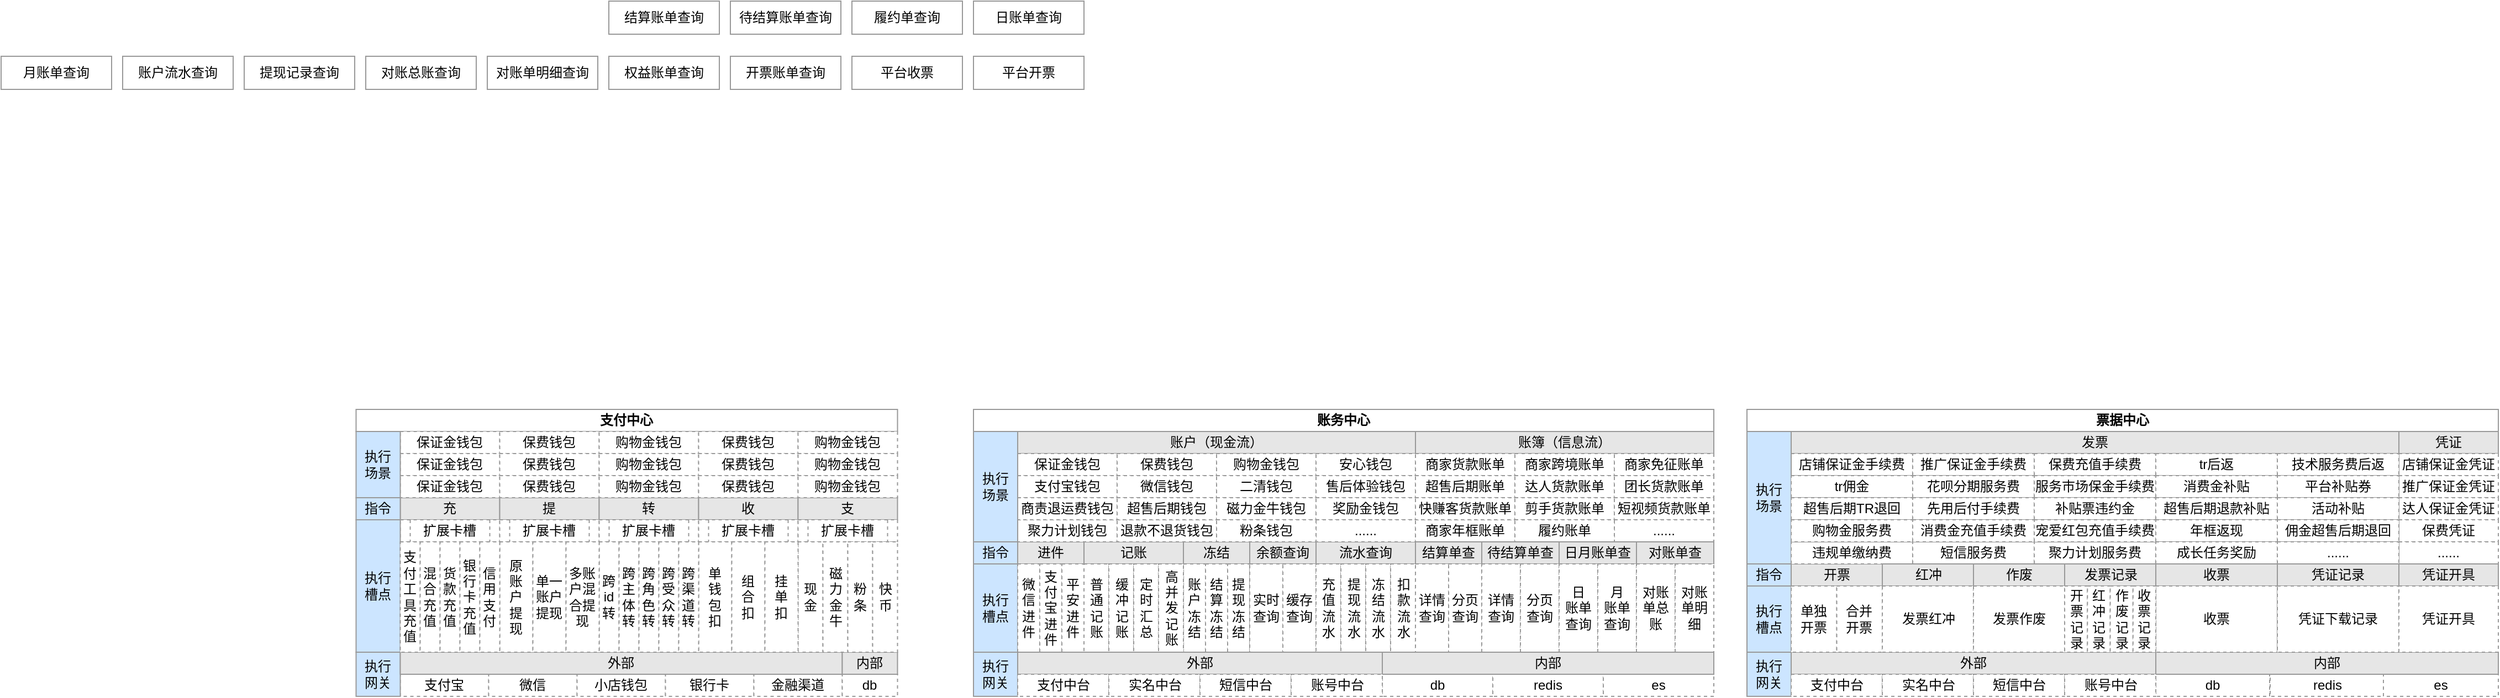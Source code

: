 <mxfile version="22.1.16" type="github">
  <diagram name="第 1 页" id="TDeqdjOSITiVpRsq1ivu">
    <mxGraphModel dx="1314" dy="765" grid="1" gridSize="10" guides="1" tooltips="1" connect="1" arrows="1" fold="1" page="1" pageScale="1" pageWidth="827" pageHeight="1169" math="1" shadow="0">
      <root>
        <mxCell id="0" />
        <mxCell id="1" parent="0" />
        <mxCell id="d16QXKA28ZY-6sy2jyf4-8" value="结算账单查询" style="rounded=0;whiteSpace=wrap;html=1;strokeColor=#999999;" parent="1" vertex="1">
          <mxGeometry x="900" y="350" width="100" height="30" as="geometry" />
        </mxCell>
        <mxCell id="d16QXKA28ZY-6sy2jyf4-9" value="待结算账单查询" style="rounded=0;whiteSpace=wrap;html=1;strokeColor=#999999;" parent="1" vertex="1">
          <mxGeometry x="1010" y="350" width="100" height="30" as="geometry" />
        </mxCell>
        <mxCell id="d16QXKA28ZY-6sy2jyf4-10" value="履约单查询" style="rounded=0;whiteSpace=wrap;html=1;strokeColor=#999999;" parent="1" vertex="1">
          <mxGeometry x="1120" y="350" width="100" height="30" as="geometry" />
        </mxCell>
        <mxCell id="d16QXKA28ZY-6sy2jyf4-11" value="日账单查询" style="rounded=0;whiteSpace=wrap;html=1;strokeColor=#999999;" parent="1" vertex="1">
          <mxGeometry x="1230" y="350" width="100" height="30" as="geometry" />
        </mxCell>
        <mxCell id="d16QXKA28ZY-6sy2jyf4-16" value="月账单查询" style="rounded=0;whiteSpace=wrap;html=1;strokeColor=#999999;" parent="1" vertex="1">
          <mxGeometry x="350" y="400" width="100" height="30" as="geometry" />
        </mxCell>
        <mxCell id="d16QXKA28ZY-6sy2jyf4-17" value="账户流水查询" style="rounded=0;whiteSpace=wrap;html=1;strokeColor=#999999;" parent="1" vertex="1">
          <mxGeometry x="460" y="400" width="100" height="30" as="geometry" />
        </mxCell>
        <mxCell id="d16QXKA28ZY-6sy2jyf4-18" value="提现记录查询" style="rounded=0;whiteSpace=wrap;html=1;strokeColor=#999999;" parent="1" vertex="1">
          <mxGeometry x="570" y="400" width="100" height="30" as="geometry" />
        </mxCell>
        <mxCell id="d16QXKA28ZY-6sy2jyf4-19" value="对账总账查询" style="rounded=0;whiteSpace=wrap;html=1;strokeColor=#999999;" parent="1" vertex="1">
          <mxGeometry x="680" y="400" width="100" height="30" as="geometry" />
        </mxCell>
        <mxCell id="d16QXKA28ZY-6sy2jyf4-20" value="对账单明细查询" style="rounded=0;whiteSpace=wrap;html=1;strokeColor=#999999;" parent="1" vertex="1">
          <mxGeometry x="790" y="400" width="100" height="30" as="geometry" />
        </mxCell>
        <mxCell id="d16QXKA28ZY-6sy2jyf4-21" value="权益账单查询" style="rounded=0;whiteSpace=wrap;html=1;strokeColor=#999999;" parent="1" vertex="1">
          <mxGeometry x="900" y="400" width="100" height="30" as="geometry" />
        </mxCell>
        <mxCell id="d16QXKA28ZY-6sy2jyf4-22" value="开票账单查询" style="rounded=0;whiteSpace=wrap;html=1;strokeColor=#999999;" parent="1" vertex="1">
          <mxGeometry x="1010" y="400" width="100" height="30" as="geometry" />
        </mxCell>
        <mxCell id="d16QXKA28ZY-6sy2jyf4-23" value="平台收票" style="rounded=0;whiteSpace=wrap;html=1;strokeColor=#999999;" parent="1" vertex="1">
          <mxGeometry x="1120" y="400" width="100" height="30" as="geometry" />
        </mxCell>
        <mxCell id="d16QXKA28ZY-6sy2jyf4-24" value="平台开票" style="rounded=0;whiteSpace=wrap;html=1;strokeColor=#999999;" parent="1" vertex="1">
          <mxGeometry x="1230" y="400" width="100" height="30" as="geometry" />
        </mxCell>
        <mxCell id="d16QXKA28ZY-6sy2jyf4-35" value="充" style="rounded=0;whiteSpace=wrap;html=1;strokeColor=#999999;fillColor=#E6E6E6;" parent="1" vertex="1">
          <mxGeometry x="711.25" y="800" width="90" height="20" as="geometry" />
        </mxCell>
        <mxCell id="d16QXKA28ZY-6sy2jyf4-36" value="提" style="rounded=0;whiteSpace=wrap;html=1;strokeColor=#999999;fillColor=#E6E6E6;" parent="1" vertex="1">
          <mxGeometry x="801.25" y="800" width="90" height="20" as="geometry" />
        </mxCell>
        <mxCell id="d16QXKA28ZY-6sy2jyf4-37" value="转" style="rounded=0;whiteSpace=wrap;html=1;strokeColor=#999999;fillColor=#E6E6E6;" parent="1" vertex="1">
          <mxGeometry x="891.25" y="800" width="90" height="20" as="geometry" />
        </mxCell>
        <mxCell id="d16QXKA28ZY-6sy2jyf4-38" value="收" style="rounded=0;whiteSpace=wrap;html=1;strokeColor=#999999;fillColor=#E6E6E6;" parent="1" vertex="1">
          <mxGeometry x="981.25" y="800" width="90" height="20" as="geometry" />
        </mxCell>
        <mxCell id="d16QXKA28ZY-6sy2jyf4-76" value="扩展卡槽" style="shape=process;whiteSpace=wrap;html=1;backgroundOutline=1;strokeColor=#999999;dashed=1;" parent="1" vertex="1">
          <mxGeometry x="711.25" y="820" width="90" height="20" as="geometry" />
        </mxCell>
        <mxCell id="d16QXKA28ZY-6sy2jyf4-49" value="支付宝" style="rounded=0;whiteSpace=wrap;html=1;strokeColor=#999999;fillColor=#FFFFFF;dashed=1;" parent="1" vertex="1">
          <mxGeometry x="711.25" y="960" width="80" height="20" as="geometry" />
        </mxCell>
        <mxCell id="d16QXKA28ZY-6sy2jyf4-50" value="微信" style="rounded=0;whiteSpace=wrap;html=1;strokeColor=#999999;fillColor=#FFFFFF;dashed=1;" parent="1" vertex="1">
          <mxGeometry x="791.25" y="960" width="80" height="20" as="geometry" />
        </mxCell>
        <mxCell id="d16QXKA28ZY-6sy2jyf4-51" value="小店钱包" style="rounded=0;whiteSpace=wrap;html=1;strokeColor=#999999;fillColor=#FFFFFF;dashed=1;" parent="1" vertex="1">
          <mxGeometry x="871.25" y="960" width="80" height="20" as="geometry" />
        </mxCell>
        <mxCell id="d16QXKA28ZY-6sy2jyf4-52" value="银行卡" style="rounded=0;whiteSpace=wrap;html=1;strokeColor=#999999;fillColor=#FFFFFF;dashed=1;" parent="1" vertex="1">
          <mxGeometry x="951.25" y="960" width="80" height="20" as="geometry" />
        </mxCell>
        <mxCell id="d16QXKA28ZY-6sy2jyf4-53" value="金融渠道" style="rounded=0;whiteSpace=wrap;html=1;strokeColor=#999999;fillColor=#FFFFFF;dashed=1;" parent="1" vertex="1">
          <mxGeometry x="1031.25" y="960" width="80" height="20" as="geometry" />
        </mxCell>
        <mxCell id="d16QXKA28ZY-6sy2jyf4-54" value="db" style="rounded=0;whiteSpace=wrap;html=1;strokeColor=#999999;fillColor=#FFFFFF;dashed=1;" parent="1" vertex="1">
          <mxGeometry x="1111.25" y="960" width="50" height="20" as="geometry" />
        </mxCell>
        <mxCell id="d16QXKA28ZY-6sy2jyf4-77" value="支" style="rounded=0;whiteSpace=wrap;html=1;strokeColor=#999999;fillColor=#E6E6E6;" parent="1" vertex="1">
          <mxGeometry x="1071.25" y="800" width="90" height="20" as="geometry" />
        </mxCell>
        <mxCell id="d16QXKA28ZY-6sy2jyf4-82" value="扩展卡槽" style="shape=process;whiteSpace=wrap;html=1;backgroundOutline=1;strokeColor=#999999;dashed=1;" parent="1" vertex="1">
          <mxGeometry x="801.25" y="820" width="90" height="20" as="geometry" />
        </mxCell>
        <mxCell id="d16QXKA28ZY-6sy2jyf4-83" value="扩展卡槽" style="shape=process;whiteSpace=wrap;html=1;backgroundOutline=1;strokeColor=#999999;dashed=1;" parent="1" vertex="1">
          <mxGeometry x="891.25" y="820" width="90" height="20" as="geometry" />
        </mxCell>
        <mxCell id="d16QXKA28ZY-6sy2jyf4-84" value="扩展卡槽" style="shape=process;whiteSpace=wrap;html=1;backgroundOutline=1;strokeColor=#999999;dashed=1;" parent="1" vertex="1">
          <mxGeometry x="981.25" y="820" width="90" height="20" as="geometry" />
        </mxCell>
        <mxCell id="d16QXKA28ZY-6sy2jyf4-85" value="扩展卡槽" style="shape=process;whiteSpace=wrap;html=1;backgroundOutline=1;strokeColor=#999999;dashed=1;" parent="1" vertex="1">
          <mxGeometry x="1071.25" y="820" width="90" height="20" as="geometry" />
        </mxCell>
        <mxCell id="d16QXKA28ZY-6sy2jyf4-97" value="支付中心" style="rounded=0;whiteSpace=wrap;html=1;strokeColor=#999999;fillColor=#FFFFFF;fontColor=#000000;fontStyle=1" parent="1" vertex="1">
          <mxGeometry x="671.25" y="720" width="490" height="20" as="geometry" />
        </mxCell>
        <mxCell id="d16QXKA28ZY-6sy2jyf4-138" value="指令" style="rounded=0;whiteSpace=wrap;html=1;strokeColor=#999999;fillColor=#CCE5FF;fontColor=#000000;" parent="1" vertex="1">
          <mxGeometry x="671.25" y="800" width="40" height="20" as="geometry" />
        </mxCell>
        <mxCell id="d16QXKA28ZY-6sy2jyf4-139" value="执行&lt;br&gt;槽点" style="rounded=0;whiteSpace=wrap;html=1;strokeColor=#999999;fillColor=#CCE5FF;fontColor=#000000;" parent="1" vertex="1">
          <mxGeometry x="671.25" y="820" width="40" height="120" as="geometry" />
        </mxCell>
        <mxCell id="d16QXKA28ZY-6sy2jyf4-140" value="执行&lt;br&gt;网关" style="rounded=0;whiteSpace=wrap;html=1;strokeColor=#999999;fillColor=#CCE5FF;fontColor=#000000;" parent="1" vertex="1">
          <mxGeometry x="671.25" y="940" width="40" height="40" as="geometry" />
        </mxCell>
        <mxCell id="d16QXKA28ZY-6sy2jyf4-221" value="外部" style="rounded=0;whiteSpace=wrap;html=1;strokeColor=#999999;fillColor=#E6E6E6;" parent="1" vertex="1">
          <mxGeometry x="711.25" y="940" width="400" height="20" as="geometry" />
        </mxCell>
        <mxCell id="d16QXKA28ZY-6sy2jyf4-223" value="内部" style="rounded=0;whiteSpace=wrap;html=1;strokeColor=#999999;fillColor=#E6E6E6;" parent="1" vertex="1">
          <mxGeometry x="1111.25" y="940" width="50" height="20" as="geometry" />
        </mxCell>
        <mxCell id="d16QXKA28ZY-6sy2jyf4-225" value="进件" style="rounded=0;whiteSpace=wrap;html=1;strokeColor=#999999;fillColor=#E6E6E6;" parent="1" vertex="1">
          <mxGeometry x="1270" y="840" width="60" height="20" as="geometry" />
        </mxCell>
        <mxCell id="d16QXKA28ZY-6sy2jyf4-226" value="记账" style="rounded=0;whiteSpace=wrap;html=1;strokeColor=#999999;fillColor=#E6E6E6;" parent="1" vertex="1">
          <mxGeometry x="1330" y="840" width="90" height="20" as="geometry" />
        </mxCell>
        <mxCell id="d16QXKA28ZY-6sy2jyf4-227" value="冻结" style="rounded=0;whiteSpace=wrap;html=1;strokeColor=#999999;fillColor=#E6E6E6;" parent="1" vertex="1">
          <mxGeometry x="1420" y="840" width="60" height="20" as="geometry" />
        </mxCell>
        <mxCell id="d16QXKA28ZY-6sy2jyf4-228" value="余额查询" style="rounded=0;whiteSpace=wrap;html=1;strokeColor=#999999;fillColor=#E6E6E6;" parent="1" vertex="1">
          <mxGeometry x="1480" y="840" width="60" height="20" as="geometry" />
        </mxCell>
        <mxCell id="d16QXKA28ZY-6sy2jyf4-245" value="流水查询" style="rounded=0;whiteSpace=wrap;html=1;strokeColor=#999999;fillColor=#E6E6E6;" parent="1" vertex="1">
          <mxGeometry x="1540" y="840" width="90" height="20" as="geometry" />
        </mxCell>
        <mxCell id="d16QXKA28ZY-6sy2jyf4-261" value="账务中心" style="rounded=0;whiteSpace=wrap;html=1;strokeColor=#999999;fillColor=#FFFFFF;fontColor=#000000;fontStyle=1" parent="1" vertex="1">
          <mxGeometry x="1230" y="720" width="670" height="20" as="geometry" />
        </mxCell>
        <mxCell id="d16QXKA28ZY-6sy2jyf4-262" value="指令" style="rounded=0;whiteSpace=wrap;html=1;strokeColor=#999999;fillColor=#CCE5FF;fontColor=#000000;" parent="1" vertex="1">
          <mxGeometry x="1230" y="840" width="40" height="20" as="geometry" />
        </mxCell>
        <mxCell id="d16QXKA28ZY-6sy2jyf4-263" value="执行&lt;br&gt;槽点" style="rounded=0;whiteSpace=wrap;html=1;strokeColor=#999999;fillColor=#CCE5FF;fontColor=#000000;" parent="1" vertex="1">
          <mxGeometry x="1230" y="860" width="40" height="80" as="geometry" />
        </mxCell>
        <mxCell id="d16QXKA28ZY-6sy2jyf4-264" value="执行&lt;br&gt;网关" style="rounded=0;whiteSpace=wrap;html=1;strokeColor=#999999;fillColor=#CCE5FF;fontColor=#000000;" parent="1" vertex="1">
          <mxGeometry x="1230" y="940" width="40" height="40" as="geometry" />
        </mxCell>
        <mxCell id="d16QXKA28ZY-6sy2jyf4-267" value="账户（现金流）" style="rounded=0;whiteSpace=wrap;html=1;strokeColor=#999999;fillColor=#E6E6E6;" parent="1" vertex="1">
          <mxGeometry x="1270" y="740" width="360" height="20" as="geometry" />
        </mxCell>
        <mxCell id="d16QXKA28ZY-6sy2jyf4-271" value="账簿（信息流）" style="rounded=0;whiteSpace=wrap;html=1;strokeColor=#999999;fillColor=#E6E6E6;" parent="1" vertex="1">
          <mxGeometry x="1630" y="740" width="270" height="20" as="geometry" />
        </mxCell>
        <mxCell id="d16QXKA28ZY-6sy2jyf4-276" value="账户冻结" style="rounded=0;whiteSpace=wrap;html=1;strokeColor=#999999;dashed=1;" parent="1" vertex="1">
          <mxGeometry x="1420" y="860" width="20" height="80" as="geometry" />
        </mxCell>
        <mxCell id="d16QXKA28ZY-6sy2jyf4-277" value="结算冻结" style="rounded=0;whiteSpace=wrap;html=1;strokeColor=#999999;dashed=1;" parent="1" vertex="1">
          <mxGeometry x="1440" y="860" width="20" height="80" as="geometry" />
        </mxCell>
        <mxCell id="d16QXKA28ZY-6sy2jyf4-278" value="保证金钱包" style="rounded=0;whiteSpace=wrap;html=1;strokeColor=#999999;fillColor=#FFFFFF;dashed=1;" parent="1" vertex="1">
          <mxGeometry x="1270" y="760" width="90" height="20" as="geometry" />
        </mxCell>
        <mxCell id="d16QXKA28ZY-6sy2jyf4-279" value="保费钱包" style="rounded=0;whiteSpace=wrap;html=1;strokeColor=#999999;fillColor=#FFFFFF;dashed=1;" parent="1" vertex="1">
          <mxGeometry x="1360" y="760" width="90" height="20" as="geometry" />
        </mxCell>
        <mxCell id="d16QXKA28ZY-6sy2jyf4-280" value="购物金钱包" style="rounded=0;whiteSpace=wrap;html=1;strokeColor=#999999;fillColor=#FFFFFF;dashed=1;" parent="1" vertex="1">
          <mxGeometry x="1450" y="760" width="90" height="20" as="geometry" />
        </mxCell>
        <mxCell id="d16QXKA28ZY-6sy2jyf4-281" value="支付宝钱包" style="rounded=0;whiteSpace=wrap;html=1;strokeColor=#999999;fillColor=#FFFFFF;dashed=1;" parent="1" vertex="1">
          <mxGeometry x="1270" y="780" width="90" height="20" as="geometry" />
        </mxCell>
        <mxCell id="d16QXKA28ZY-6sy2jyf4-282" value="微信钱包" style="rounded=0;whiteSpace=wrap;html=1;strokeColor=#999999;fillColor=#FFFFFF;dashed=1;" parent="1" vertex="1">
          <mxGeometry x="1360" y="780" width="90" height="20" as="geometry" />
        </mxCell>
        <mxCell id="d16QXKA28ZY-6sy2jyf4-283" value="二清钱包" style="rounded=0;whiteSpace=wrap;html=1;strokeColor=#999999;fillColor=#FFFFFF;dashed=1;" parent="1" vertex="1">
          <mxGeometry x="1450" y="780" width="90" height="20" as="geometry" />
        </mxCell>
        <mxCell id="d16QXKA28ZY-6sy2jyf4-284" value="安心钱包" style="rounded=0;whiteSpace=wrap;html=1;strokeColor=#999999;fillColor=#FFFFFF;dashed=1;" parent="1" vertex="1">
          <mxGeometry x="1540" y="760" width="90" height="20" as="geometry" />
        </mxCell>
        <mxCell id="d16QXKA28ZY-6sy2jyf4-285" value="售后体验钱包" style="rounded=0;whiteSpace=wrap;html=1;strokeColor=#999999;fillColor=#FFFFFF;dashed=1;" parent="1" vertex="1">
          <mxGeometry x="1540" y="780" width="90" height="20" as="geometry" />
        </mxCell>
        <mxCell id="d16QXKA28ZY-6sy2jyf4-286" value="聚力计划钱包" style="rounded=0;whiteSpace=wrap;html=1;strokeColor=#999999;fillColor=#FFFFFF;dashed=1;" parent="1" vertex="1">
          <mxGeometry x="1270" y="820" width="90" height="20" as="geometry" />
        </mxCell>
        <mxCell id="d16QXKA28ZY-6sy2jyf4-287" value="退款不退货钱包" style="rounded=0;whiteSpace=wrap;html=1;strokeColor=#999999;fillColor=#FFFFFF;dashed=1;" parent="1" vertex="1">
          <mxGeometry x="1360" y="820" width="90" height="20" as="geometry" />
        </mxCell>
        <mxCell id="d16QXKA28ZY-6sy2jyf4-288" value="商责退运费钱包" style="rounded=0;whiteSpace=wrap;html=1;strokeColor=#999999;fillColor=#FFFFFF;dashed=1;" parent="1" vertex="1">
          <mxGeometry x="1270" y="800" width="90" height="20" as="geometry" />
        </mxCell>
        <mxCell id="d16QXKA28ZY-6sy2jyf4-289" value="超售后期钱包" style="rounded=0;whiteSpace=wrap;html=1;strokeColor=#999999;fillColor=#FFFFFF;dashed=1;" parent="1" vertex="1">
          <mxGeometry x="1360" y="800" width="90" height="20" as="geometry" />
        </mxCell>
        <mxCell id="d16QXKA28ZY-6sy2jyf4-290" value="磁力金牛钱包" style="rounded=0;whiteSpace=wrap;html=1;strokeColor=#999999;fillColor=#FFFFFF;dashed=1;" parent="1" vertex="1">
          <mxGeometry x="1450" y="800" width="90" height="20" as="geometry" />
        </mxCell>
        <mxCell id="d16QXKA28ZY-6sy2jyf4-291" value="奖励金钱包" style="rounded=0;whiteSpace=wrap;html=1;strokeColor=#999999;fillColor=#FFFFFF;dashed=1;" parent="1" vertex="1">
          <mxGeometry x="1540" y="800" width="90" height="20" as="geometry" />
        </mxCell>
        <mxCell id="d16QXKA28ZY-6sy2jyf4-292" value="......" style="rounded=0;whiteSpace=wrap;html=1;strokeColor=#999999;fillColor=#FFFFFF;dashed=1;" parent="1" vertex="1">
          <mxGeometry x="1540" y="820" width="90" height="20" as="geometry" />
        </mxCell>
        <mxCell id="d16QXKA28ZY-6sy2jyf4-293" value="粉条钱包" style="rounded=0;whiteSpace=wrap;html=1;strokeColor=#999999;fillColor=#FFFFFF;dashed=1;" parent="1" vertex="1">
          <mxGeometry x="1450" y="820" width="90" height="20" as="geometry" />
        </mxCell>
        <mxCell id="d16QXKA28ZY-6sy2jyf4-294" value="" style="group" parent="1" vertex="1" connectable="0">
          <mxGeometry x="1330" y="860" width="90" height="80" as="geometry" />
        </mxCell>
        <mxCell id="d16QXKA28ZY-6sy2jyf4-272" value="普通记账" style="rounded=0;whiteSpace=wrap;html=1;strokeColor=#999999;dashed=1;" parent="d16QXKA28ZY-6sy2jyf4-294" vertex="1">
          <mxGeometry width="22.5" height="80" as="geometry" />
        </mxCell>
        <mxCell id="d16QXKA28ZY-6sy2jyf4-273" value="缓冲记账" style="rounded=0;whiteSpace=wrap;html=1;strokeColor=#999999;dashed=1;" parent="d16QXKA28ZY-6sy2jyf4-294" vertex="1">
          <mxGeometry x="22.5" width="22.5" height="80" as="geometry" />
        </mxCell>
        <mxCell id="d16QXKA28ZY-6sy2jyf4-274" value="定时汇总" style="rounded=0;whiteSpace=wrap;html=1;strokeColor=#999999;dashed=1;" parent="d16QXKA28ZY-6sy2jyf4-294" vertex="1">
          <mxGeometry x="45" width="22.5" height="80" as="geometry" />
        </mxCell>
        <mxCell id="d16QXKA28ZY-6sy2jyf4-275" value="高并发记账" style="rounded=0;whiteSpace=wrap;html=1;strokeColor=#999999;dashed=1;" parent="d16QXKA28ZY-6sy2jyf4-294" vertex="1">
          <mxGeometry x="67.5" width="22.5" height="80" as="geometry" />
        </mxCell>
        <mxCell id="d16QXKA28ZY-6sy2jyf4-295" value="" style="group" parent="1" vertex="1" connectable="0">
          <mxGeometry x="1071.25" y="840" width="90" height="100" as="geometry" />
        </mxCell>
        <mxCell id="d16QXKA28ZY-6sy2jyf4-59" value="现&lt;br&gt;金" style="rounded=0;whiteSpace=wrap;html=1;strokeColor=#999999;dashed=1;" parent="d16QXKA28ZY-6sy2jyf4-295" vertex="1">
          <mxGeometry width="22.5" height="100" as="geometry" />
        </mxCell>
        <mxCell id="d16QXKA28ZY-6sy2jyf4-60" value="磁力金牛" style="rounded=0;whiteSpace=wrap;html=1;strokeColor=#999999;dashed=1;" parent="d16QXKA28ZY-6sy2jyf4-295" vertex="1">
          <mxGeometry x="22.5" width="22.5" height="100" as="geometry" />
        </mxCell>
        <mxCell id="d16QXKA28ZY-6sy2jyf4-65" value="粉条" style="rounded=0;whiteSpace=wrap;html=1;strokeColor=#999999;dashed=1;" parent="d16QXKA28ZY-6sy2jyf4-295" vertex="1">
          <mxGeometry x="45" width="22.5" height="100" as="geometry" />
        </mxCell>
        <mxCell id="d16QXKA28ZY-6sy2jyf4-66" value="快币" style="rounded=0;whiteSpace=wrap;html=1;strokeColor=#999999;dashed=1;" parent="d16QXKA28ZY-6sy2jyf4-295" vertex="1">
          <mxGeometry x="67.5" width="22.5" height="100" as="geometry" />
        </mxCell>
        <mxCell id="d16QXKA28ZY-6sy2jyf4-296" value="" style="group" parent="1" vertex="1" connectable="0">
          <mxGeometry x="981.25" y="840" width="90" height="100" as="geometry" />
        </mxCell>
        <mxCell id="d16QXKA28ZY-6sy2jyf4-92" value="单&lt;br&gt;钱&lt;br&gt;包&lt;br&gt;扣" style="rounded=0;whiteSpace=wrap;html=1;strokeColor=#999999;dashed=1;" parent="d16QXKA28ZY-6sy2jyf4-296" vertex="1">
          <mxGeometry width="30" height="100" as="geometry" />
        </mxCell>
        <mxCell id="d16QXKA28ZY-6sy2jyf4-93" value="组&lt;br&gt;合&lt;br&gt;扣" style="rounded=0;whiteSpace=wrap;html=1;strokeColor=#999999;dashed=1;" parent="d16QXKA28ZY-6sy2jyf4-296" vertex="1">
          <mxGeometry x="30" width="30" height="100" as="geometry" />
        </mxCell>
        <mxCell id="d16QXKA28ZY-6sy2jyf4-94" value="挂&lt;br&gt;单&lt;br&gt;扣" style="rounded=0;whiteSpace=wrap;html=1;strokeColor=#999999;dashed=1;" parent="d16QXKA28ZY-6sy2jyf4-296" vertex="1">
          <mxGeometry x="60" width="30" height="100" as="geometry" />
        </mxCell>
        <mxCell id="d16QXKA28ZY-6sy2jyf4-297" value="" style="group" parent="1" vertex="1" connectable="0">
          <mxGeometry x="891.25" y="840" width="90" height="100" as="geometry" />
        </mxCell>
        <mxCell id="d16QXKA28ZY-6sy2jyf4-87" value="跨id转" style="rounded=0;whiteSpace=wrap;html=1;strokeColor=#999999;dashed=1;" parent="d16QXKA28ZY-6sy2jyf4-297" vertex="1">
          <mxGeometry width="18" height="100" as="geometry" />
        </mxCell>
        <mxCell id="d16QXKA28ZY-6sy2jyf4-88" value="跨主体转" style="rounded=0;whiteSpace=wrap;html=1;strokeColor=#999999;dashed=1;" parent="d16QXKA28ZY-6sy2jyf4-297" vertex="1">
          <mxGeometry x="18" width="18" height="100" as="geometry" />
        </mxCell>
        <mxCell id="d16QXKA28ZY-6sy2jyf4-89" value="跨角色转" style="rounded=0;whiteSpace=wrap;html=1;strokeColor=#999999;dashed=1;" parent="d16QXKA28ZY-6sy2jyf4-297" vertex="1">
          <mxGeometry x="36" width="18" height="100" as="geometry" />
        </mxCell>
        <mxCell id="d16QXKA28ZY-6sy2jyf4-90" value="跨受众转" style="rounded=0;whiteSpace=wrap;html=1;strokeColor=#999999;dashed=1;" parent="d16QXKA28ZY-6sy2jyf4-297" vertex="1">
          <mxGeometry x="54" width="18" height="100" as="geometry" />
        </mxCell>
        <mxCell id="d16QXKA28ZY-6sy2jyf4-91" value="跨渠道转" style="rounded=0;whiteSpace=wrap;html=1;strokeColor=#999999;dashed=1;" parent="d16QXKA28ZY-6sy2jyf4-297" vertex="1">
          <mxGeometry x="72" width="18" height="100" as="geometry" />
        </mxCell>
        <mxCell id="d16QXKA28ZY-6sy2jyf4-298" value="" style="group" parent="1" vertex="1" connectable="0">
          <mxGeometry x="801.25" y="840" width="90" height="100" as="geometry" />
        </mxCell>
        <mxCell id="d16QXKA28ZY-6sy2jyf4-78" value="原&lt;br&gt;账&lt;br&gt;户&lt;br&gt;提&lt;br&gt;现" style="rounded=0;whiteSpace=wrap;html=1;strokeColor=#999999;dashed=1;" parent="d16QXKA28ZY-6sy2jyf4-298" vertex="1">
          <mxGeometry width="30" height="100" as="geometry" />
        </mxCell>
        <mxCell id="d16QXKA28ZY-6sy2jyf4-79" value="单一账户提现" style="rounded=0;whiteSpace=wrap;html=1;strokeColor=#999999;dashed=1;" parent="d16QXKA28ZY-6sy2jyf4-298" vertex="1">
          <mxGeometry x="30" width="30" height="100" as="geometry" />
        </mxCell>
        <mxCell id="d16QXKA28ZY-6sy2jyf4-80" value="多账户混合提现" style="rounded=0;whiteSpace=wrap;html=1;strokeColor=#999999;dashed=1;" parent="d16QXKA28ZY-6sy2jyf4-298" vertex="1">
          <mxGeometry x="60" width="30" height="100" as="geometry" />
        </mxCell>
        <mxCell id="d16QXKA28ZY-6sy2jyf4-299" value="" style="group" parent="1" vertex="1" connectable="0">
          <mxGeometry x="711.25" y="840" width="90" height="100" as="geometry" />
        </mxCell>
        <mxCell id="d16QXKA28ZY-6sy2jyf4-45" value="支付工具充值" style="rounded=0;whiteSpace=wrap;html=1;strokeColor=#999999;dashed=1;" parent="d16QXKA28ZY-6sy2jyf4-299" vertex="1">
          <mxGeometry width="18" height="100" as="geometry" />
        </mxCell>
        <mxCell id="d16QXKA28ZY-6sy2jyf4-46" value="混合充值" style="rounded=0;whiteSpace=wrap;html=1;strokeColor=#999999;dashed=1;" parent="d16QXKA28ZY-6sy2jyf4-299" vertex="1">
          <mxGeometry x="18" width="18" height="100" as="geometry" />
        </mxCell>
        <mxCell id="d16QXKA28ZY-6sy2jyf4-73" value="货款充值" style="rounded=0;whiteSpace=wrap;html=1;strokeColor=#999999;dashed=1;" parent="d16QXKA28ZY-6sy2jyf4-299" vertex="1">
          <mxGeometry x="36" width="18" height="100" as="geometry" />
        </mxCell>
        <mxCell id="d16QXKA28ZY-6sy2jyf4-74" value="银行卡充值" style="rounded=0;whiteSpace=wrap;html=1;strokeColor=#999999;dashed=1;" parent="d16QXKA28ZY-6sy2jyf4-299" vertex="1">
          <mxGeometry x="54" width="18" height="100" as="geometry" />
        </mxCell>
        <mxCell id="d16QXKA28ZY-6sy2jyf4-75" value="信用支付" style="rounded=0;whiteSpace=wrap;html=1;strokeColor=#999999;dashed=1;" parent="d16QXKA28ZY-6sy2jyf4-299" vertex="1">
          <mxGeometry x="72" width="18" height="100" as="geometry" />
        </mxCell>
        <mxCell id="d16QXKA28ZY-6sy2jyf4-300" value="提现冻结" style="rounded=0;whiteSpace=wrap;html=1;strokeColor=#999999;dashed=1;" parent="1" vertex="1">
          <mxGeometry x="1460" y="860" width="20" height="80" as="geometry" />
        </mxCell>
        <mxCell id="d16QXKA28ZY-6sy2jyf4-301" value="微信进件" style="rounded=0;whiteSpace=wrap;html=1;strokeColor=#999999;dashed=1;" parent="1" vertex="1">
          <mxGeometry x="1270" y="860" width="20" height="80" as="geometry" />
        </mxCell>
        <mxCell id="d16QXKA28ZY-6sy2jyf4-302" value="支付宝进件" style="rounded=0;whiteSpace=wrap;html=1;strokeColor=#999999;dashed=1;" parent="1" vertex="1">
          <mxGeometry x="1290" y="860" width="20" height="80" as="geometry" />
        </mxCell>
        <mxCell id="d16QXKA28ZY-6sy2jyf4-303" value="平安进件" style="rounded=0;whiteSpace=wrap;html=1;strokeColor=#999999;dashed=1;" parent="1" vertex="1">
          <mxGeometry x="1310" y="860" width="20" height="80" as="geometry" />
        </mxCell>
        <mxCell id="d16QXKA28ZY-6sy2jyf4-304" value="实时查询" style="rounded=0;whiteSpace=wrap;html=1;strokeColor=#999999;dashed=1;" parent="1" vertex="1">
          <mxGeometry x="1480" y="860" width="30" height="80" as="geometry" />
        </mxCell>
        <mxCell id="d16QXKA28ZY-6sy2jyf4-307" value="缓存查询" style="rounded=0;whiteSpace=wrap;html=1;strokeColor=#999999;dashed=1;" parent="1" vertex="1">
          <mxGeometry x="1510" y="860" width="30" height="80" as="geometry" />
        </mxCell>
        <mxCell id="d16QXKA28ZY-6sy2jyf4-308" value="充值流水" style="rounded=0;whiteSpace=wrap;html=1;strokeColor=#999999;dashed=1;" parent="1" vertex="1">
          <mxGeometry x="1540" y="860" width="22.5" height="80" as="geometry" />
        </mxCell>
        <mxCell id="d16QXKA28ZY-6sy2jyf4-309" value="提现流水" style="rounded=0;whiteSpace=wrap;html=1;strokeColor=#999999;dashed=1;" parent="1" vertex="1">
          <mxGeometry x="1562.5" y="860" width="22.5" height="80" as="geometry" />
        </mxCell>
        <mxCell id="d16QXKA28ZY-6sy2jyf4-310" value="冻结流水" style="rounded=0;whiteSpace=wrap;html=1;strokeColor=#999999;dashed=1;" parent="1" vertex="1">
          <mxGeometry x="1585" y="860" width="22.5" height="80" as="geometry" />
        </mxCell>
        <mxCell id="d16QXKA28ZY-6sy2jyf4-311" value="扣款流水" style="rounded=0;whiteSpace=wrap;html=1;strokeColor=#999999;dashed=1;" parent="1" vertex="1">
          <mxGeometry x="1607.5" y="860" width="22.5" height="80" as="geometry" />
        </mxCell>
        <mxCell id="d16QXKA28ZY-6sy2jyf4-312" value="商家货款账单" style="rounded=0;whiteSpace=wrap;html=1;strokeColor=#999999;fillColor=#FFFFFF;dashed=1;" parent="1" vertex="1">
          <mxGeometry x="1630" y="760" width="90" height="20" as="geometry" />
        </mxCell>
        <mxCell id="d16QXKA28ZY-6sy2jyf4-313" value="商家跨境账单" style="rounded=0;whiteSpace=wrap;html=1;strokeColor=#999999;fillColor=#FFFFFF;dashed=1;" parent="1" vertex="1">
          <mxGeometry x="1720" y="760" width="90" height="20" as="geometry" />
        </mxCell>
        <mxCell id="d16QXKA28ZY-6sy2jyf4-314" value="超售后期账单" style="rounded=0;whiteSpace=wrap;html=1;strokeColor=#999999;fillColor=#FFFFFF;dashed=1;" parent="1" vertex="1">
          <mxGeometry x="1630" y="780" width="90" height="20" as="geometry" />
        </mxCell>
        <mxCell id="d16QXKA28ZY-6sy2jyf4-315" value="达人货款账单" style="rounded=0;whiteSpace=wrap;html=1;strokeColor=#999999;fillColor=#FFFFFF;dashed=1;" parent="1" vertex="1">
          <mxGeometry x="1720" y="780" width="90" height="20" as="geometry" />
        </mxCell>
        <mxCell id="d16QXKA28ZY-6sy2jyf4-316" value="商家免征账单" style="rounded=0;whiteSpace=wrap;html=1;strokeColor=#999999;fillColor=#FFFFFF;dashed=1;" parent="1" vertex="1">
          <mxGeometry x="1810" y="760" width="90" height="20" as="geometry" />
        </mxCell>
        <mxCell id="d16QXKA28ZY-6sy2jyf4-317" value="团长货款账单" style="rounded=0;whiteSpace=wrap;html=1;strokeColor=#999999;fillColor=#FFFFFF;dashed=1;" parent="1" vertex="1">
          <mxGeometry x="1810" y="780" width="90" height="20" as="geometry" />
        </mxCell>
        <mxCell id="d16QXKA28ZY-6sy2jyf4-318" value="商家年框账单" style="rounded=0;whiteSpace=wrap;html=1;strokeColor=#999999;fillColor=#FFFFFF;dashed=1;" parent="1" vertex="1">
          <mxGeometry x="1630" y="820" width="90" height="20" as="geometry" />
        </mxCell>
        <mxCell id="d16QXKA28ZY-6sy2jyf4-319" value="快赚客货款账单" style="rounded=0;whiteSpace=wrap;html=1;strokeColor=#999999;fillColor=#FFFFFF;dashed=1;" parent="1" vertex="1">
          <mxGeometry x="1630" y="800" width="90" height="20" as="geometry" />
        </mxCell>
        <mxCell id="d16QXKA28ZY-6sy2jyf4-320" value="剪手货款账单" style="rounded=0;whiteSpace=wrap;html=1;strokeColor=#999999;fillColor=#FFFFFF;dashed=1;" parent="1" vertex="1">
          <mxGeometry x="1720" y="800" width="90" height="20" as="geometry" />
        </mxCell>
        <mxCell id="d16QXKA28ZY-6sy2jyf4-321" value="短视频货款账单" style="rounded=0;whiteSpace=wrap;html=1;strokeColor=#999999;fillColor=#FFFFFF;dashed=1;" parent="1" vertex="1">
          <mxGeometry x="1810" y="800" width="90" height="20" as="geometry" />
        </mxCell>
        <mxCell id="d16QXKA28ZY-6sy2jyf4-322" value="......" style="rounded=0;whiteSpace=wrap;html=1;strokeColor=#999999;fillColor=#FFFFFF;dashed=1;" parent="1" vertex="1">
          <mxGeometry x="1810" y="820" width="90" height="20" as="geometry" />
        </mxCell>
        <mxCell id="d16QXKA28ZY-6sy2jyf4-323" value="履约账单" style="rounded=0;whiteSpace=wrap;html=1;strokeColor=#999999;fillColor=#FFFFFF;dashed=1;" parent="1" vertex="1">
          <mxGeometry x="1720" y="820" width="90" height="20" as="geometry" />
        </mxCell>
        <mxCell id="d16QXKA28ZY-6sy2jyf4-324" value="执行&lt;br&gt;场景" style="rounded=0;whiteSpace=wrap;html=1;strokeColor=#999999;fillColor=#CCE5FF;fontColor=#000000;" parent="1" vertex="1">
          <mxGeometry x="1230" y="740" width="40" height="100" as="geometry" />
        </mxCell>
        <mxCell id="d16QXKA28ZY-6sy2jyf4-326" value="结算单查" style="rounded=0;whiteSpace=wrap;html=1;strokeColor=#999999;fillColor=#E6E6E6;" parent="1" vertex="1">
          <mxGeometry x="1630" y="840" width="60" height="20" as="geometry" />
        </mxCell>
        <mxCell id="d16QXKA28ZY-6sy2jyf4-327" value="待结算单查" style="rounded=0;whiteSpace=wrap;html=1;strokeColor=#999999;fillColor=#E6E6E6;" parent="1" vertex="1">
          <mxGeometry x="1690" y="840" width="70" height="20" as="geometry" />
        </mxCell>
        <mxCell id="d16QXKA28ZY-6sy2jyf4-328" value="日月账单查" style="rounded=0;whiteSpace=wrap;html=1;strokeColor=#999999;fillColor=#E6E6E6;" parent="1" vertex="1">
          <mxGeometry x="1760" y="840" width="70" height="20" as="geometry" />
        </mxCell>
        <mxCell id="d16QXKA28ZY-6sy2jyf4-329" value="对账单查" style="rounded=0;whiteSpace=wrap;html=1;strokeColor=#999999;fillColor=#E6E6E6;" parent="1" vertex="1">
          <mxGeometry x="1830" y="840" width="70" height="20" as="geometry" />
        </mxCell>
        <mxCell id="d16QXKA28ZY-6sy2jyf4-330" value="详情查询" style="rounded=0;whiteSpace=wrap;html=1;strokeColor=#999999;dashed=1;" parent="1" vertex="1">
          <mxGeometry x="1630" y="860" width="30" height="80" as="geometry" />
        </mxCell>
        <mxCell id="d16QXKA28ZY-6sy2jyf4-331" value="分页查询" style="rounded=0;whiteSpace=wrap;html=1;strokeColor=#999999;dashed=1;" parent="1" vertex="1">
          <mxGeometry x="1660" y="860" width="30" height="80" as="geometry" />
        </mxCell>
        <mxCell id="d16QXKA28ZY-6sy2jyf4-332" value="详情查询" style="rounded=0;whiteSpace=wrap;html=1;strokeColor=#999999;dashed=1;" parent="1" vertex="1">
          <mxGeometry x="1690" y="860" width="35" height="80" as="geometry" />
        </mxCell>
        <mxCell id="d16QXKA28ZY-6sy2jyf4-333" value="分页查询" style="rounded=0;whiteSpace=wrap;html=1;strokeColor=#999999;dashed=1;" parent="1" vertex="1">
          <mxGeometry x="1725" y="860" width="35" height="80" as="geometry" />
        </mxCell>
        <mxCell id="d16QXKA28ZY-6sy2jyf4-334" value="日&lt;br&gt;账单&lt;br&gt;查询" style="rounded=0;whiteSpace=wrap;html=1;strokeColor=#999999;dashed=1;" parent="1" vertex="1">
          <mxGeometry x="1760" y="860" width="35" height="80" as="geometry" />
        </mxCell>
        <mxCell id="d16QXKA28ZY-6sy2jyf4-335" value="月&lt;br style=&quot;border-color: var(--border-color);&quot;&gt;账单&lt;br style=&quot;border-color: var(--border-color);&quot;&gt;查询" style="rounded=0;whiteSpace=wrap;html=1;strokeColor=#999999;dashed=1;" parent="1" vertex="1">
          <mxGeometry x="1795" y="860" width="35" height="80" as="geometry" />
        </mxCell>
        <mxCell id="d16QXKA28ZY-6sy2jyf4-336" value="对账单总账" style="rounded=0;whiteSpace=wrap;html=1;strokeColor=#999999;dashed=1;" parent="1" vertex="1">
          <mxGeometry x="1830" y="860" width="35" height="80" as="geometry" />
        </mxCell>
        <mxCell id="d16QXKA28ZY-6sy2jyf4-337" value="对账单明细" style="rounded=0;whiteSpace=wrap;html=1;strokeColor=#999999;dashed=1;" parent="1" vertex="1">
          <mxGeometry x="1865" y="860" width="35" height="80" as="geometry" />
        </mxCell>
        <mxCell id="d16QXKA28ZY-6sy2jyf4-338" value="db" style="rounded=0;whiteSpace=wrap;html=1;strokeColor=#999999;fillColor=#FFFFFF;dashed=1;" parent="1" vertex="1">
          <mxGeometry x="1600" y="960" width="100" height="20" as="geometry" />
        </mxCell>
        <mxCell id="d16QXKA28ZY-6sy2jyf4-339" value="redis" style="rounded=0;whiteSpace=wrap;html=1;strokeColor=#999999;fillColor=#FFFFFF;dashed=1;" parent="1" vertex="1">
          <mxGeometry x="1700" y="960" width="100" height="20" as="geometry" />
        </mxCell>
        <mxCell id="d16QXKA28ZY-6sy2jyf4-340" value="es" style="rounded=0;whiteSpace=wrap;html=1;strokeColor=#999999;fillColor=#FFFFFF;dashed=1;" parent="1" vertex="1">
          <mxGeometry x="1800" y="960" width="100" height="20" as="geometry" />
        </mxCell>
        <mxCell id="j0lluqSmcOkYaARqusAz-1" value="内部" style="rounded=0;whiteSpace=wrap;html=1;strokeColor=#999999;fillColor=#E6E6E6;" vertex="1" parent="1">
          <mxGeometry x="1600" y="940" width="300" height="20" as="geometry" />
        </mxCell>
        <mxCell id="j0lluqSmcOkYaARqusAz-2" value="外部" style="rounded=0;whiteSpace=wrap;html=1;strokeColor=#999999;fillColor=#E6E6E6;" vertex="1" parent="1">
          <mxGeometry x="1270" y="940" width="330" height="20" as="geometry" />
        </mxCell>
        <mxCell id="j0lluqSmcOkYaARqusAz-3" value="支付中台" style="rounded=0;whiteSpace=wrap;html=1;strokeColor=#999999;fillColor=#FFFFFF;dashed=1;" vertex="1" parent="1">
          <mxGeometry x="1270" y="960" width="82.5" height="20" as="geometry" />
        </mxCell>
        <mxCell id="j0lluqSmcOkYaARqusAz-4" value="实名中台" style="rounded=0;whiteSpace=wrap;html=1;strokeColor=#999999;fillColor=#FFFFFF;dashed=1;" vertex="1" parent="1">
          <mxGeometry x="1352.5" y="960" width="82.5" height="20" as="geometry" />
        </mxCell>
        <mxCell id="j0lluqSmcOkYaARqusAz-5" value="短信中台" style="rounded=0;whiteSpace=wrap;html=1;strokeColor=#999999;fillColor=#FFFFFF;dashed=1;" vertex="1" parent="1">
          <mxGeometry x="1435" y="960" width="82.5" height="20" as="geometry" />
        </mxCell>
        <mxCell id="j0lluqSmcOkYaARqusAz-6" value="账号中台" style="rounded=0;whiteSpace=wrap;html=1;strokeColor=#999999;fillColor=#FFFFFF;dashed=1;" vertex="1" parent="1">
          <mxGeometry x="1517.5" y="960" width="82.5" height="20" as="geometry" />
        </mxCell>
        <mxCell id="j0lluqSmcOkYaARqusAz-7" value="开票" style="rounded=0;whiteSpace=wrap;html=1;strokeColor=#999999;fillColor=#E6E6E6;" vertex="1" parent="1">
          <mxGeometry x="1970" y="860" width="82.5" height="20" as="geometry" />
        </mxCell>
        <mxCell id="j0lluqSmcOkYaARqusAz-12" value="票据中心" style="rounded=0;whiteSpace=wrap;html=1;strokeColor=#999999;fillColor=#FFFFFF;fontColor=#000000;fontStyle=1" vertex="1" parent="1">
          <mxGeometry x="1930" y="720" width="680" height="20" as="geometry" />
        </mxCell>
        <mxCell id="j0lluqSmcOkYaARqusAz-13" value="指令" style="rounded=0;whiteSpace=wrap;html=1;strokeColor=#999999;fillColor=#CCE5FF;fontColor=#000000;" vertex="1" parent="1">
          <mxGeometry x="1930" y="860" width="40" height="20" as="geometry" />
        </mxCell>
        <mxCell id="j0lluqSmcOkYaARqusAz-14" value="执行&lt;br&gt;槽点" style="rounded=0;whiteSpace=wrap;html=1;strokeColor=#999999;fillColor=#CCE5FF;fontColor=#000000;" vertex="1" parent="1">
          <mxGeometry x="1930" y="880" width="40" height="60" as="geometry" />
        </mxCell>
        <mxCell id="j0lluqSmcOkYaARqusAz-15" value="执行&lt;br&gt;网关" style="rounded=0;whiteSpace=wrap;html=1;strokeColor=#999999;fillColor=#CCE5FF;fontColor=#000000;" vertex="1" parent="1">
          <mxGeometry x="1930" y="940" width="40" height="40" as="geometry" />
        </mxCell>
        <mxCell id="j0lluqSmcOkYaARqusAz-16" value="发票" style="rounded=0;whiteSpace=wrap;html=1;strokeColor=#999999;fillColor=#E6E6E6;" vertex="1" parent="1">
          <mxGeometry x="1970" y="740" width="550" height="20" as="geometry" />
        </mxCell>
        <mxCell id="j0lluqSmcOkYaARqusAz-20" value="店铺保证金手续费" style="rounded=0;whiteSpace=wrap;html=1;strokeColor=#999999;fillColor=#FFFFFF;dashed=1;" vertex="1" parent="1">
          <mxGeometry x="1970" y="760" width="110" height="20" as="geometry" />
        </mxCell>
        <mxCell id="j0lluqSmcOkYaARqusAz-63" value="执行&lt;br&gt;场景" style="rounded=0;whiteSpace=wrap;html=1;strokeColor=#999999;fillColor=#CCE5FF;fontColor=#000000;" vertex="1" parent="1">
          <mxGeometry x="1930" y="740" width="40" height="120" as="geometry" />
        </mxCell>
        <mxCell id="j0lluqSmcOkYaARqusAz-76" value="db" style="rounded=0;whiteSpace=wrap;html=1;strokeColor=#999999;fillColor=#FFFFFF;dashed=1;" vertex="1" parent="1">
          <mxGeometry x="2300" y="960" width="103" height="20" as="geometry" />
        </mxCell>
        <mxCell id="j0lluqSmcOkYaARqusAz-77" value="redis" style="rounded=0;whiteSpace=wrap;html=1;strokeColor=#999999;fillColor=#FFFFFF;dashed=1;" vertex="1" parent="1">
          <mxGeometry x="2403.5" y="960" width="103" height="20" as="geometry" />
        </mxCell>
        <mxCell id="j0lluqSmcOkYaARqusAz-78" value="es" style="rounded=0;whiteSpace=wrap;html=1;strokeColor=#999999;fillColor=#FFFFFF;dashed=1;" vertex="1" parent="1">
          <mxGeometry x="2506" y="960" width="104" height="20" as="geometry" />
        </mxCell>
        <mxCell id="j0lluqSmcOkYaARqusAz-79" value="内部" style="rounded=0;whiteSpace=wrap;html=1;strokeColor=#999999;fillColor=#E6E6E6;" vertex="1" parent="1">
          <mxGeometry x="2300" y="940" width="310" height="20" as="geometry" />
        </mxCell>
        <mxCell id="j0lluqSmcOkYaARqusAz-80" value="外部" style="rounded=0;whiteSpace=wrap;html=1;strokeColor=#999999;fillColor=#E6E6E6;" vertex="1" parent="1">
          <mxGeometry x="1970" y="940" width="330" height="20" as="geometry" />
        </mxCell>
        <mxCell id="j0lluqSmcOkYaARqusAz-81" value="支付中台" style="rounded=0;whiteSpace=wrap;html=1;strokeColor=#999999;fillColor=#FFFFFF;dashed=1;" vertex="1" parent="1">
          <mxGeometry x="1970" y="960" width="82.5" height="20" as="geometry" />
        </mxCell>
        <mxCell id="j0lluqSmcOkYaARqusAz-82" value="实名中台" style="rounded=0;whiteSpace=wrap;html=1;strokeColor=#999999;fillColor=#FFFFFF;dashed=1;" vertex="1" parent="1">
          <mxGeometry x="2052.5" y="960" width="82.5" height="20" as="geometry" />
        </mxCell>
        <mxCell id="j0lluqSmcOkYaARqusAz-83" value="短信中台" style="rounded=0;whiteSpace=wrap;html=1;strokeColor=#999999;fillColor=#FFFFFF;dashed=1;" vertex="1" parent="1">
          <mxGeometry x="2135" y="960" width="82.5" height="20" as="geometry" />
        </mxCell>
        <mxCell id="j0lluqSmcOkYaARqusAz-84" value="账号中台" style="rounded=0;whiteSpace=wrap;html=1;strokeColor=#999999;fillColor=#FFFFFF;dashed=1;" vertex="1" parent="1">
          <mxGeometry x="2217.5" y="960" width="82.5" height="20" as="geometry" />
        </mxCell>
        <mxCell id="j0lluqSmcOkYaARqusAz-85" value="凭证" style="rounded=0;whiteSpace=wrap;html=1;strokeColor=#999999;fillColor=#E6E6E6;" vertex="1" parent="1">
          <mxGeometry x="2520" y="740" width="90" height="20" as="geometry" />
        </mxCell>
        <mxCell id="j0lluqSmcOkYaARqusAz-86" value="店铺保证金凭证" style="rounded=0;whiteSpace=wrap;html=1;strokeColor=#999999;fillColor=#FFFFFF;dashed=1;" vertex="1" parent="1">
          <mxGeometry x="2520" y="760" width="90" height="20" as="geometry" />
        </mxCell>
        <mxCell id="j0lluqSmcOkYaARqusAz-87" value="推广保证金凭证" style="rounded=0;whiteSpace=wrap;html=1;strokeColor=#999999;fillColor=#FFFFFF;dashed=1;" vertex="1" parent="1">
          <mxGeometry x="2520" y="780" width="90" height="20" as="geometry" />
        </mxCell>
        <mxCell id="j0lluqSmcOkYaARqusAz-88" value="达人保证金凭证" style="rounded=0;whiteSpace=wrap;html=1;strokeColor=#999999;fillColor=#FFFFFF;dashed=1;" vertex="1" parent="1">
          <mxGeometry x="2520" y="800" width="90" height="20" as="geometry" />
        </mxCell>
        <mxCell id="j0lluqSmcOkYaARqusAz-89" value="推广保证金手续费" style="rounded=0;whiteSpace=wrap;html=1;strokeColor=#999999;fillColor=#FFFFFF;dashed=1;" vertex="1" parent="1">
          <mxGeometry x="2080" y="760" width="110" height="20" as="geometry" />
        </mxCell>
        <mxCell id="j0lluqSmcOkYaARqusAz-90" value="保费充值手续费" style="rounded=0;whiteSpace=wrap;html=1;strokeColor=#999999;fillColor=#FFFFFF;dashed=1;" vertex="1" parent="1">
          <mxGeometry x="2190" y="760" width="110" height="20" as="geometry" />
        </mxCell>
        <mxCell id="j0lluqSmcOkYaARqusAz-91" value="tr后返" style="rounded=0;whiteSpace=wrap;html=1;strokeColor=#999999;fillColor=#FFFFFF;dashed=1;" vertex="1" parent="1">
          <mxGeometry x="2300" y="760" width="110" height="20" as="geometry" />
        </mxCell>
        <mxCell id="j0lluqSmcOkYaARqusAz-92" value="违规单缴纳费" style="rounded=0;whiteSpace=wrap;html=1;strokeColor=#999999;fillColor=#FFFFFF;dashed=1;" vertex="1" parent="1">
          <mxGeometry x="1970" y="840" width="110" height="20" as="geometry" />
        </mxCell>
        <mxCell id="j0lluqSmcOkYaARqusAz-93" value="tr佣金" style="rounded=0;whiteSpace=wrap;html=1;strokeColor=#999999;fillColor=#FFFFFF;dashed=1;" vertex="1" parent="1">
          <mxGeometry x="1970" y="780" width="110" height="20" as="geometry" />
        </mxCell>
        <mxCell id="j0lluqSmcOkYaARqusAz-94" value="花呗分期服务费" style="rounded=0;whiteSpace=wrap;html=1;strokeColor=#999999;fillColor=#FFFFFF;dashed=1;" vertex="1" parent="1">
          <mxGeometry x="2080" y="780" width="110" height="20" as="geometry" />
        </mxCell>
        <mxCell id="j0lluqSmcOkYaARqusAz-95" value="服务市场保金手续费" style="rounded=0;whiteSpace=wrap;html=1;strokeColor=#999999;fillColor=#FFFFFF;dashed=1;" vertex="1" parent="1">
          <mxGeometry x="2190" y="780" width="110" height="20" as="geometry" />
        </mxCell>
        <mxCell id="j0lluqSmcOkYaARqusAz-97" value="短信服务费" style="rounded=0;whiteSpace=wrap;html=1;strokeColor=#999999;fillColor=#FFFFFF;dashed=1;" vertex="1" parent="1">
          <mxGeometry x="2080" y="840" width="110" height="20" as="geometry" />
        </mxCell>
        <mxCell id="j0lluqSmcOkYaARqusAz-98" value="超售后期TR退回" style="rounded=0;whiteSpace=wrap;html=1;strokeColor=#999999;fillColor=#FFFFFF;dashed=1;" vertex="1" parent="1">
          <mxGeometry x="1970" y="800" width="110" height="20" as="geometry" />
        </mxCell>
        <mxCell id="j0lluqSmcOkYaARqusAz-99" value="先用后付手续费" style="rounded=0;whiteSpace=wrap;html=1;strokeColor=#999999;fillColor=#FFFFFF;dashed=1;" vertex="1" parent="1">
          <mxGeometry x="2080" y="800" width="110" height="20" as="geometry" />
        </mxCell>
        <mxCell id="j0lluqSmcOkYaARqusAz-100" value="补贴票违约金" style="rounded=0;whiteSpace=wrap;html=1;strokeColor=#999999;fillColor=#FFFFFF;dashed=1;" vertex="1" parent="1">
          <mxGeometry x="2190" y="800" width="110" height="20" as="geometry" />
        </mxCell>
        <mxCell id="j0lluqSmcOkYaARqusAz-102" value="聚力计划服务费" style="rounded=0;whiteSpace=wrap;html=1;strokeColor=#999999;fillColor=#FFFFFF;dashed=1;" vertex="1" parent="1">
          <mxGeometry x="2190" y="840" width="110" height="20" as="geometry" />
        </mxCell>
        <mxCell id="j0lluqSmcOkYaARqusAz-103" value="购物金服务费" style="rounded=0;whiteSpace=wrap;html=1;strokeColor=#999999;fillColor=#FFFFFF;dashed=1;" vertex="1" parent="1">
          <mxGeometry x="1970" y="820" width="110" height="20" as="geometry" />
        </mxCell>
        <mxCell id="j0lluqSmcOkYaARqusAz-104" value="消费金充值手续费" style="rounded=0;whiteSpace=wrap;html=1;strokeColor=#999999;fillColor=#FFFFFF;dashed=1;" vertex="1" parent="1">
          <mxGeometry x="2080" y="820" width="110" height="20" as="geometry" />
        </mxCell>
        <mxCell id="j0lluqSmcOkYaARqusAz-105" value="宠爱红包充值手续费" style="rounded=0;whiteSpace=wrap;html=1;strokeColor=#999999;fillColor=#FFFFFF;dashed=1;" vertex="1" parent="1">
          <mxGeometry x="2190" y="820" width="110" height="20" as="geometry" />
        </mxCell>
        <mxCell id="j0lluqSmcOkYaARqusAz-109" value="保费凭证" style="rounded=0;whiteSpace=wrap;html=1;strokeColor=#999999;fillColor=#FFFFFF;dashed=1;" vertex="1" parent="1">
          <mxGeometry x="2520" y="820" width="90" height="20" as="geometry" />
        </mxCell>
        <mxCell id="j0lluqSmcOkYaARqusAz-110" value="......" style="rounded=0;whiteSpace=wrap;html=1;strokeColor=#999999;fillColor=#FFFFFF;dashed=1;" vertex="1" parent="1">
          <mxGeometry x="2520" y="840" width="90" height="20" as="geometry" />
        </mxCell>
        <mxCell id="j0lluqSmcOkYaARqusAz-111" value="技术服务费后返" style="rounded=0;whiteSpace=wrap;html=1;strokeColor=#999999;fillColor=#FFFFFF;dashed=1;" vertex="1" parent="1">
          <mxGeometry x="2410" y="760" width="110" height="20" as="geometry" />
        </mxCell>
        <mxCell id="j0lluqSmcOkYaARqusAz-112" value="消费金补贴" style="rounded=0;whiteSpace=wrap;html=1;strokeColor=#999999;fillColor=#FFFFFF;dashed=1;" vertex="1" parent="1">
          <mxGeometry x="2300" y="780" width="110" height="20" as="geometry" />
        </mxCell>
        <mxCell id="j0lluqSmcOkYaARqusAz-113" value="平台补贴券" style="rounded=0;whiteSpace=wrap;html=1;strokeColor=#999999;fillColor=#FFFFFF;dashed=1;" vertex="1" parent="1">
          <mxGeometry x="2410" y="780" width="110" height="20" as="geometry" />
        </mxCell>
        <mxCell id="j0lluqSmcOkYaARqusAz-114" value="超售后期退款补贴" style="rounded=0;whiteSpace=wrap;html=1;strokeColor=#999999;fillColor=#FFFFFF;dashed=1;" vertex="1" parent="1">
          <mxGeometry x="2300" y="800" width="110" height="20" as="geometry" />
        </mxCell>
        <mxCell id="j0lluqSmcOkYaARqusAz-115" value="活动补贴" style="rounded=0;whiteSpace=wrap;html=1;strokeColor=#999999;fillColor=#FFFFFF;dashed=1;" vertex="1" parent="1">
          <mxGeometry x="2410" y="800" width="110" height="20" as="geometry" />
        </mxCell>
        <mxCell id="j0lluqSmcOkYaARqusAz-116" value="年框返现" style="rounded=0;whiteSpace=wrap;html=1;strokeColor=#999999;fillColor=#FFFFFF;dashed=1;" vertex="1" parent="1">
          <mxGeometry x="2300" y="820" width="110" height="20" as="geometry" />
        </mxCell>
        <mxCell id="j0lluqSmcOkYaARqusAz-117" value="佣金超售后期退回" style="rounded=0;whiteSpace=wrap;html=1;strokeColor=#999999;fillColor=#FFFFFF;dashed=1;" vertex="1" parent="1">
          <mxGeometry x="2410" y="820" width="110" height="20" as="geometry" />
        </mxCell>
        <mxCell id="j0lluqSmcOkYaARqusAz-119" value="成长任务奖励" style="rounded=0;whiteSpace=wrap;html=1;strokeColor=#999999;fillColor=#FFFFFF;dashed=1;" vertex="1" parent="1">
          <mxGeometry x="2300" y="840" width="110" height="20" as="geometry" />
        </mxCell>
        <mxCell id="j0lluqSmcOkYaARqusAz-120" value="......" style="rounded=0;whiteSpace=wrap;html=1;strokeColor=#999999;fillColor=#FFFFFF;dashed=1;" vertex="1" parent="1">
          <mxGeometry x="2410" y="840" width="110" height="20" as="geometry" />
        </mxCell>
        <mxCell id="j0lluqSmcOkYaARqusAz-121" value="收票" style="rounded=0;whiteSpace=wrap;html=1;strokeColor=#999999;fillColor=#E6E6E6;" vertex="1" parent="1">
          <mxGeometry x="2300" y="860" width="110" height="20" as="geometry" />
        </mxCell>
        <mxCell id="j0lluqSmcOkYaARqusAz-122" value="凭证开具" style="rounded=0;whiteSpace=wrap;html=1;strokeColor=#999999;fillColor=#E6E6E6;" vertex="1" parent="1">
          <mxGeometry x="2520" y="860" width="90" height="20" as="geometry" />
        </mxCell>
        <mxCell id="j0lluqSmcOkYaARqusAz-123" value="保证金钱包" style="rounded=0;whiteSpace=wrap;html=1;strokeColor=#999999;fillColor=#FFFFFF;dashed=1;" vertex="1" parent="1">
          <mxGeometry x="711.25" y="740" width="90" height="20" as="geometry" />
        </mxCell>
        <mxCell id="j0lluqSmcOkYaARqusAz-124" value="保费钱包" style="rounded=0;whiteSpace=wrap;html=1;strokeColor=#999999;fillColor=#FFFFFF;dashed=1;" vertex="1" parent="1">
          <mxGeometry x="801.25" y="740" width="90" height="20" as="geometry" />
        </mxCell>
        <mxCell id="j0lluqSmcOkYaARqusAz-125" value="购物金钱包" style="rounded=0;whiteSpace=wrap;html=1;strokeColor=#999999;fillColor=#FFFFFF;dashed=1;" vertex="1" parent="1">
          <mxGeometry x="891.25" y="740" width="90" height="20" as="geometry" />
        </mxCell>
        <mxCell id="j0lluqSmcOkYaARqusAz-126" value="保费钱包" style="rounded=0;whiteSpace=wrap;html=1;strokeColor=#999999;fillColor=#FFFFFF;dashed=1;" vertex="1" parent="1">
          <mxGeometry x="981.25" y="740" width="90" height="20" as="geometry" />
        </mxCell>
        <mxCell id="j0lluqSmcOkYaARqusAz-127" value="购物金钱包" style="rounded=0;whiteSpace=wrap;html=1;strokeColor=#999999;fillColor=#FFFFFF;dashed=1;" vertex="1" parent="1">
          <mxGeometry x="1071.25" y="740" width="90" height="20" as="geometry" />
        </mxCell>
        <mxCell id="j0lluqSmcOkYaARqusAz-128" value="保证金钱包" style="rounded=0;whiteSpace=wrap;html=1;strokeColor=#999999;fillColor=#FFFFFF;dashed=1;" vertex="1" parent="1">
          <mxGeometry x="711.25" y="760" width="90" height="20" as="geometry" />
        </mxCell>
        <mxCell id="j0lluqSmcOkYaARqusAz-129" value="保费钱包" style="rounded=0;whiteSpace=wrap;html=1;strokeColor=#999999;fillColor=#FFFFFF;dashed=1;" vertex="1" parent="1">
          <mxGeometry x="801.25" y="760" width="90" height="20" as="geometry" />
        </mxCell>
        <mxCell id="j0lluqSmcOkYaARqusAz-130" value="购物金钱包" style="rounded=0;whiteSpace=wrap;html=1;strokeColor=#999999;fillColor=#FFFFFF;dashed=1;" vertex="1" parent="1">
          <mxGeometry x="891.25" y="760" width="90" height="20" as="geometry" />
        </mxCell>
        <mxCell id="j0lluqSmcOkYaARqusAz-131" value="保费钱包" style="rounded=0;whiteSpace=wrap;html=1;strokeColor=#999999;fillColor=#FFFFFF;dashed=1;" vertex="1" parent="1">
          <mxGeometry x="981.25" y="760" width="90" height="20" as="geometry" />
        </mxCell>
        <mxCell id="j0lluqSmcOkYaARqusAz-132" value="购物金钱包" style="rounded=0;whiteSpace=wrap;html=1;strokeColor=#999999;fillColor=#FFFFFF;dashed=1;" vertex="1" parent="1">
          <mxGeometry x="1071.25" y="760" width="90" height="20" as="geometry" />
        </mxCell>
        <mxCell id="j0lluqSmcOkYaARqusAz-133" value="保证金钱包" style="rounded=0;whiteSpace=wrap;html=1;strokeColor=#999999;fillColor=#FFFFFF;dashed=1;" vertex="1" parent="1">
          <mxGeometry x="711.25" y="780" width="90" height="20" as="geometry" />
        </mxCell>
        <mxCell id="j0lluqSmcOkYaARqusAz-134" value="保费钱包" style="rounded=0;whiteSpace=wrap;html=1;strokeColor=#999999;fillColor=#FFFFFF;dashed=1;" vertex="1" parent="1">
          <mxGeometry x="801.25" y="780" width="90" height="20" as="geometry" />
        </mxCell>
        <mxCell id="j0lluqSmcOkYaARqusAz-135" value="购物金钱包" style="rounded=0;whiteSpace=wrap;html=1;strokeColor=#999999;fillColor=#FFFFFF;dashed=1;" vertex="1" parent="1">
          <mxGeometry x="891.25" y="780" width="90" height="20" as="geometry" />
        </mxCell>
        <mxCell id="j0lluqSmcOkYaARqusAz-136" value="保费钱包" style="rounded=0;whiteSpace=wrap;html=1;strokeColor=#999999;fillColor=#FFFFFF;dashed=1;" vertex="1" parent="1">
          <mxGeometry x="981.25" y="780" width="90" height="20" as="geometry" />
        </mxCell>
        <mxCell id="j0lluqSmcOkYaARqusAz-137" value="购物金钱包" style="rounded=0;whiteSpace=wrap;html=1;strokeColor=#999999;fillColor=#FFFFFF;dashed=1;" vertex="1" parent="1">
          <mxGeometry x="1071.25" y="780" width="90" height="20" as="geometry" />
        </mxCell>
        <mxCell id="j0lluqSmcOkYaARqusAz-138" value="执行&lt;br&gt;场景" style="rounded=0;whiteSpace=wrap;html=1;strokeColor=#999999;fillColor=#CCE5FF;fontColor=#000000;" vertex="1" parent="1">
          <mxGeometry x="671.25" y="740" width="40" height="60" as="geometry" />
        </mxCell>
        <mxCell id="j0lluqSmcOkYaARqusAz-139" value="红冲" style="rounded=0;whiteSpace=wrap;html=1;strokeColor=#999999;fillColor=#E6E6E6;" vertex="1" parent="1">
          <mxGeometry x="2052.5" y="860" width="82.5" height="20" as="geometry" />
        </mxCell>
        <mxCell id="j0lluqSmcOkYaARqusAz-140" value="作废" style="rounded=0;whiteSpace=wrap;html=1;strokeColor=#999999;fillColor=#E6E6E6;" vertex="1" parent="1">
          <mxGeometry x="2135" y="860" width="82.5" height="20" as="geometry" />
        </mxCell>
        <mxCell id="j0lluqSmcOkYaARqusAz-142" value="发票记录" style="rounded=0;whiteSpace=wrap;html=1;strokeColor=#999999;fillColor=#E6E6E6;" vertex="1" parent="1">
          <mxGeometry x="2217.5" y="860" width="82.5" height="20" as="geometry" />
        </mxCell>
        <mxCell id="j0lluqSmcOkYaARqusAz-143" value="凭证记录" style="rounded=0;whiteSpace=wrap;html=1;strokeColor=#999999;fillColor=#E6E6E6;" vertex="1" parent="1">
          <mxGeometry x="2410" y="860" width="110" height="20" as="geometry" />
        </mxCell>
        <mxCell id="j0lluqSmcOkYaARqusAz-144" value="单独&lt;br&gt;开票" style="rounded=0;whiteSpace=wrap;html=1;strokeColor=#999999;dashed=1;" vertex="1" parent="1">
          <mxGeometry x="1970" y="880" width="41.25" height="60" as="geometry" />
        </mxCell>
        <mxCell id="j0lluqSmcOkYaARqusAz-145" value="合并&lt;br&gt;开票" style="rounded=0;whiteSpace=wrap;html=1;strokeColor=#999999;dashed=1;" vertex="1" parent="1">
          <mxGeometry x="2011.25" y="880" width="41.25" height="60" as="geometry" />
        </mxCell>
        <mxCell id="j0lluqSmcOkYaARqusAz-146" value="发票红冲" style="rounded=0;whiteSpace=wrap;html=1;strokeColor=#999999;dashed=1;" vertex="1" parent="1">
          <mxGeometry x="2052.5" y="880" width="82.5" height="60" as="geometry" />
        </mxCell>
        <mxCell id="j0lluqSmcOkYaARqusAz-147" value="发票作废" style="rounded=0;whiteSpace=wrap;html=1;strokeColor=#999999;dashed=1;" vertex="1" parent="1">
          <mxGeometry x="2135" y="880" width="82.5" height="60" as="geometry" />
        </mxCell>
        <mxCell id="j0lluqSmcOkYaARqusAz-151" value="收票" style="rounded=0;whiteSpace=wrap;html=1;strokeColor=#999999;dashed=1;" vertex="1" parent="1">
          <mxGeometry x="2300" y="880" width="110" height="60" as="geometry" />
        </mxCell>
        <mxCell id="j0lluqSmcOkYaARqusAz-152" value="开票记录" style="rounded=0;whiteSpace=wrap;html=1;strokeColor=#999999;dashed=1;" vertex="1" parent="1">
          <mxGeometry x="2217.52" y="880" width="20.625" height="60" as="geometry" />
        </mxCell>
        <mxCell id="j0lluqSmcOkYaARqusAz-153" value="红冲记录" style="rounded=0;whiteSpace=wrap;html=1;strokeColor=#999999;dashed=1;" vertex="1" parent="1">
          <mxGeometry x="2238.14" y="880" width="20.625" height="60" as="geometry" />
        </mxCell>
        <mxCell id="j0lluqSmcOkYaARqusAz-154" value="作废记录" style="rounded=0;whiteSpace=wrap;html=1;strokeColor=#999999;dashed=1;" vertex="1" parent="1">
          <mxGeometry x="2258.76" y="880" width="20.625" height="60" as="geometry" />
        </mxCell>
        <mxCell id="j0lluqSmcOkYaARqusAz-155" value="收票记录" style="rounded=0;whiteSpace=wrap;html=1;strokeColor=#999999;dashed=1;" vertex="1" parent="1">
          <mxGeometry x="2279.38" y="880" width="20.625" height="60" as="geometry" />
        </mxCell>
        <mxCell id="j0lluqSmcOkYaARqusAz-156" value="凭证下载记录" style="rounded=0;whiteSpace=wrap;html=1;strokeColor=#999999;dashed=1;" vertex="1" parent="1">
          <mxGeometry x="2410" y="880" width="110" height="60" as="geometry" />
        </mxCell>
        <mxCell id="j0lluqSmcOkYaARqusAz-157" value="凭证开具" style="rounded=0;whiteSpace=wrap;html=1;strokeColor=#999999;dashed=1;" vertex="1" parent="1">
          <mxGeometry x="2520" y="880" width="90" height="60" as="geometry" />
        </mxCell>
      </root>
    </mxGraphModel>
  </diagram>
</mxfile>
